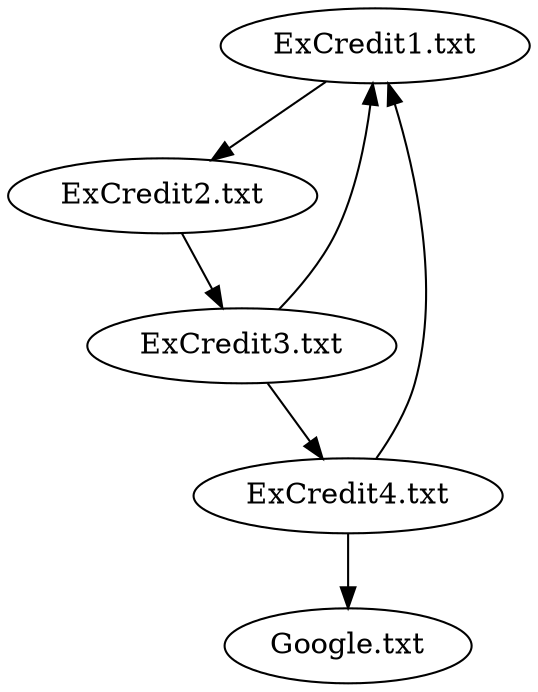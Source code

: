 digraph program5 {
"ExCredit1.txt" -> "ExCredit2.txt";
"ExCredit2.txt" -> "ExCredit3.txt";
"ExCredit3.txt" -> "ExCredit4.txt";
"ExCredit3.txt" -> "ExCredit1.txt";
"ExCredit4.txt" -> "ExCredit1.txt";
"ExCredit4.txt" -> "Google.txt";
}
